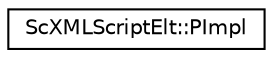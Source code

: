 digraph "Graphical Class Hierarchy"
{
 // LATEX_PDF_SIZE
  edge [fontname="Helvetica",fontsize="10",labelfontname="Helvetica",labelfontsize="10"];
  node [fontname="Helvetica",fontsize="10",shape=record];
  rankdir="LR";
  Node0 [label="ScXMLScriptElt::PImpl",height=0.2,width=0.4,color="black", fillcolor="white", style="filled",URL="$classScXMLScriptElt_1_1PImpl.html",tooltip=" "];
}
